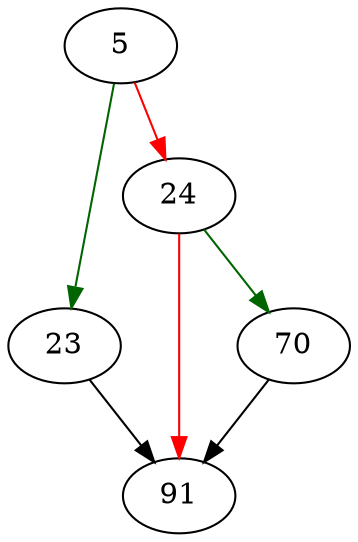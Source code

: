 strict digraph "sqlite3VtabBeginParse" {
	// Node definitions.
	5 [entry=true];
	23;
	24;
	91;
	70;

	// Edge definitions.
	5 -> 23 [
		color=darkgreen
		cond=true
	];
	5 -> 24 [
		color=red
		cond=false
	];
	23 -> 91;
	24 -> 91 [
		color=red
		cond=false
	];
	24 -> 70 [
		color=darkgreen
		cond=true
	];
	70 -> 91;
}